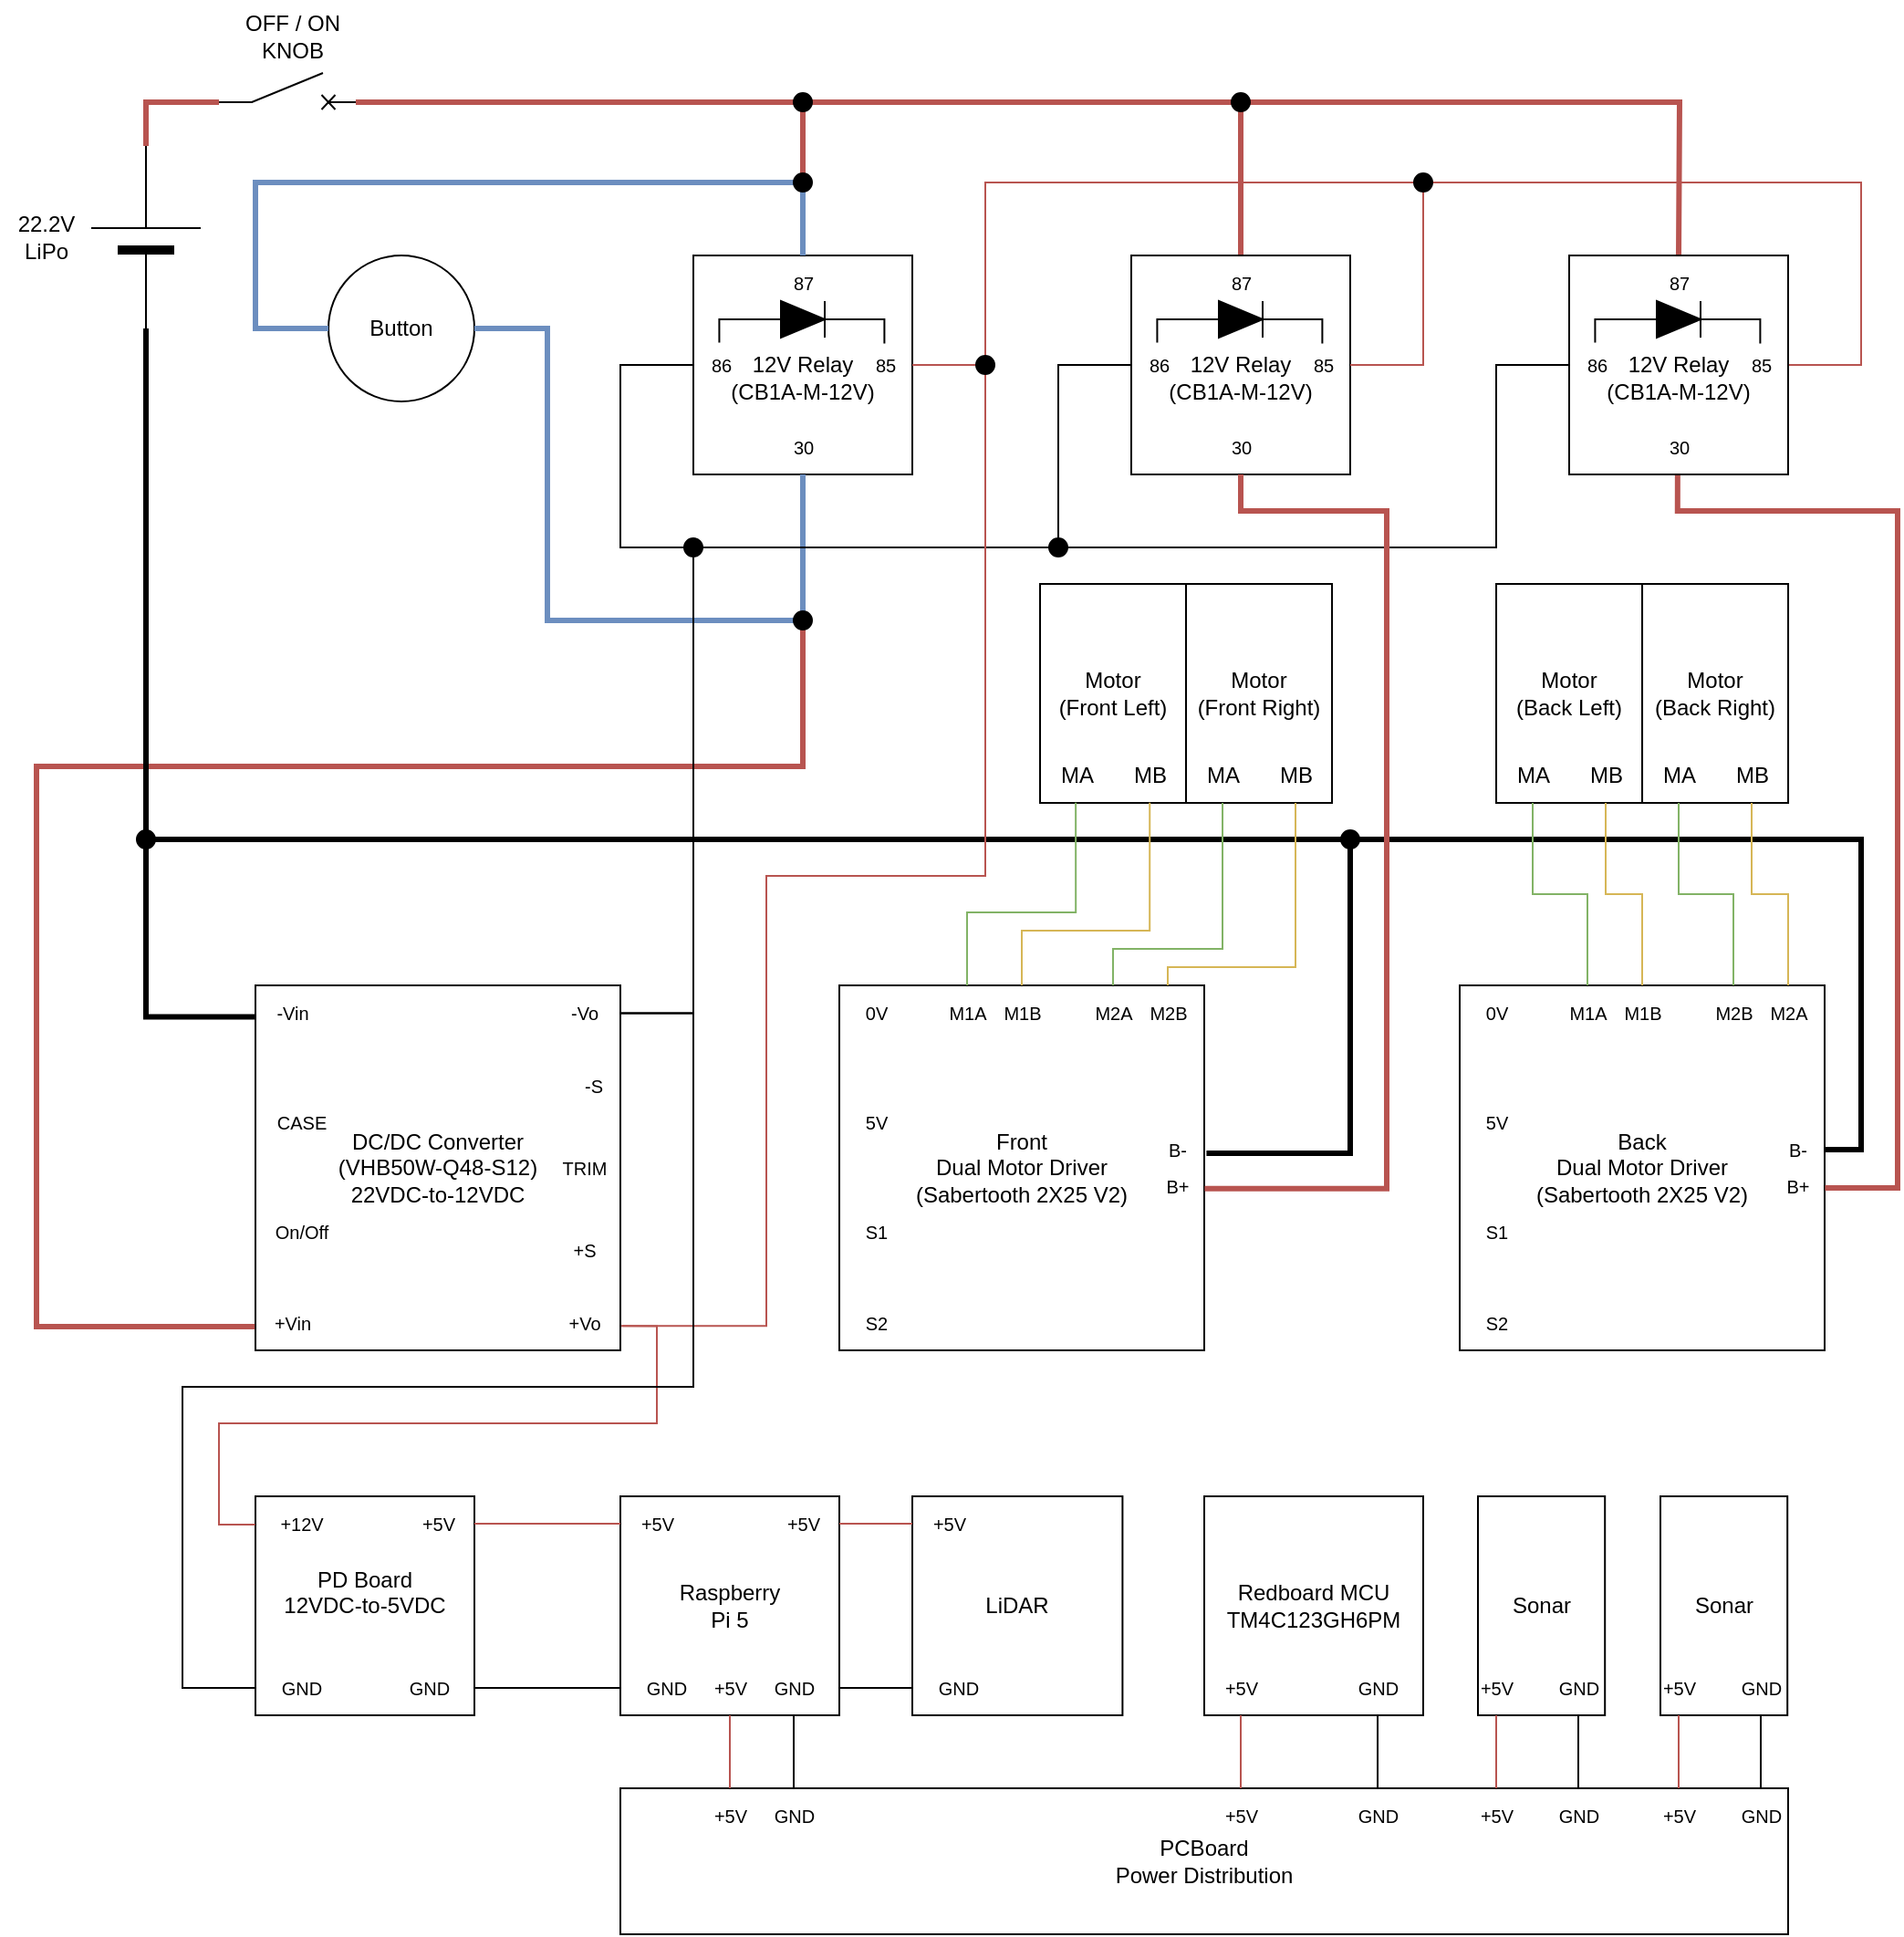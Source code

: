 <mxfile version="26.0.16">
  <diagram name="Page-1" id="EFyuxkqvzAY0xfPjEcam">
    <mxGraphModel dx="1997" dy="675" grid="1" gridSize="10" guides="1" tooltips="1" connect="1" arrows="1" fold="1" page="1" pageScale="1" pageWidth="850" pageHeight="1100" math="0" shadow="0">
      <root>
        <mxCell id="0" />
        <mxCell id="1" parent="0" />
        <mxCell id="vt7eSgyee0l8mGqO6cdc-35" style="edgeStyle=orthogonalEdgeStyle;rounded=0;orthogonalLoop=1;jettySize=auto;html=1;exitX=1;exitY=0.8;exitDx=0;exitDy=0;entryX=0.5;entryY=0;entryDx=0;entryDy=0;endArrow=none;endFill=0;fillColor=#f8cecc;strokeColor=#b85450;strokeWidth=3;" parent="1" source="vt7eSgyee0l8mGqO6cdc-1" target="vt7eSgyee0l8mGqO6cdc-17" edge="1">
          <mxGeometry relative="1" as="geometry">
            <mxPoint x="560" y="140" as="targetPoint" />
          </mxGeometry>
        </mxCell>
        <mxCell id="vt7eSgyee0l8mGqO6cdc-36" style="edgeStyle=orthogonalEdgeStyle;rounded=0;orthogonalLoop=1;jettySize=auto;html=1;exitX=1;exitY=0.8;exitDx=0;exitDy=0;entryX=0.5;entryY=0;entryDx=0;entryDy=0;endArrow=none;endFill=0;fillColor=#f8cecc;strokeColor=#b85450;strokeWidth=3;" parent="1" source="vt7eSgyee0l8mGqO6cdc-1" edge="1">
          <mxGeometry relative="1" as="geometry">
            <mxPoint x="860" y="160" as="targetPoint" />
          </mxGeometry>
        </mxCell>
        <mxCell id="vt7eSgyee0l8mGqO6cdc-1" value="" style="pointerEvents=1;verticalLabelPosition=bottom;shadow=0;dashed=0;align=center;html=1;verticalAlign=top;shape=mxgraph.electrical.electro-mechanical.circuitBreaker2;elSwitchState=off;" parent="1" vertex="1">
          <mxGeometry x="60" y="60" width="75" height="20" as="geometry" />
        </mxCell>
        <mxCell id="vt7eSgyee0l8mGqO6cdc-2" value="OFF / ON&lt;div&gt;KNOB&lt;/div&gt;" style="text;html=1;align=center;verticalAlign=middle;resizable=0;points=[];autosize=1;strokeColor=none;fillColor=none;" parent="1" vertex="1">
          <mxGeometry x="60" y="20" width="80" height="40" as="geometry" />
        </mxCell>
        <mxCell id="vt7eSgyee0l8mGqO6cdc-6" style="edgeStyle=orthogonalEdgeStyle;rounded=0;orthogonalLoop=1;jettySize=auto;html=1;entryX=0;entryY=0.8;entryDx=0;entryDy=0;exitX=1;exitY=0.5;exitDx=0;exitDy=0;exitPerimeter=0;endArrow=none;endFill=0;fillColor=#f8cecc;strokeColor=#b85450;strokeWidth=3;" parent="1" source="vt7eSgyee0l8mGqO6cdc-3" target="vt7eSgyee0l8mGqO6cdc-1" edge="1">
          <mxGeometry relative="1" as="geometry" />
        </mxCell>
        <mxCell id="vt7eSgyee0l8mGqO6cdc-3" value="" style="verticalLabelPosition=bottom;shadow=0;dashed=0;align=center;fillColor=strokeColor;html=1;verticalAlign=top;strokeWidth=1;shape=mxgraph.electrical.miscellaneous.monocell_battery;direction=north;" parent="1" vertex="1">
          <mxGeometry x="-10" y="100" width="60" height="100" as="geometry" />
        </mxCell>
        <mxCell id="vt7eSgyee0l8mGqO6cdc-4" value="22.2V&lt;div&gt;LiPo&lt;/div&gt;" style="text;html=1;align=center;verticalAlign=middle;resizable=0;points=[];autosize=1;strokeColor=none;fillColor=none;" parent="1" vertex="1">
          <mxGeometry x="-60" y="130" width="50" height="40" as="geometry" />
        </mxCell>
        <mxCell id="vt7eSgyee0l8mGqO6cdc-15" value="" style="group" parent="1" connectable="0" vertex="1">
          <mxGeometry x="320" y="160" width="120" height="120" as="geometry" />
        </mxCell>
        <mxCell id="vt7eSgyee0l8mGqO6cdc-7" value="&lt;div&gt;&lt;font style=&quot;font-size: 12px;&quot;&gt;&lt;br&gt;&lt;/font&gt;&lt;/div&gt;&lt;font style=&quot;font-size: 12px;&quot;&gt;12V Relay&lt;/font&gt;&lt;div&gt;&lt;font style=&quot;font-size: 12px;&quot;&gt;(CB1A-M-12V)&lt;/font&gt;&lt;/div&gt;" style="whiteSpace=wrap;html=1;aspect=fixed;" parent="vt7eSgyee0l8mGqO6cdc-15" vertex="1">
          <mxGeometry width="120" height="120" as="geometry" />
        </mxCell>
        <mxCell id="vt7eSgyee0l8mGqO6cdc-12" value="" style="pointerEvents=1;fillColor=strokeColor;verticalLabelPosition=bottom;shadow=0;dashed=0;align=center;html=1;verticalAlign=top;shape=mxgraph.electrical.diodes.diode;" parent="vt7eSgyee0l8mGqO6cdc-15" vertex="1">
          <mxGeometry x="30" y="25" width="60" height="20" as="geometry" />
        </mxCell>
        <mxCell id="vt7eSgyee0l8mGqO6cdc-8" value="&lt;font style=&quot;font-size: 10px;&quot;&gt;30&lt;/font&gt;" style="text;html=1;align=center;verticalAlign=middle;resizable=0;points=[];autosize=1;strokeColor=none;fillColor=none;" parent="vt7eSgyee0l8mGqO6cdc-15" vertex="1">
          <mxGeometry x="45" y="90" width="30" height="30" as="geometry" />
        </mxCell>
        <mxCell id="vt7eSgyee0l8mGqO6cdc-9" value="&lt;font style=&quot;font-size: 10px;&quot;&gt;87&lt;/font&gt;" style="text;html=1;align=center;verticalAlign=middle;resizable=0;points=[];autosize=1;strokeColor=none;fillColor=none;" parent="vt7eSgyee0l8mGqO6cdc-15" vertex="1">
          <mxGeometry x="45" width="30" height="30" as="geometry" />
        </mxCell>
        <mxCell id="vt7eSgyee0l8mGqO6cdc-10" value="&lt;font style=&quot;font-size: 10px;&quot;&gt;86&lt;/font&gt;" style="text;html=1;align=center;verticalAlign=middle;resizable=0;points=[];autosize=1;strokeColor=none;fillColor=none;" parent="vt7eSgyee0l8mGqO6cdc-15" vertex="1">
          <mxGeometry y="45" width="30" height="30" as="geometry" />
        </mxCell>
        <mxCell id="vt7eSgyee0l8mGqO6cdc-13" style="edgeStyle=orthogonalEdgeStyle;rounded=0;orthogonalLoop=1;jettySize=auto;html=1;entryX=0.474;entryY=0.091;entryDx=0;entryDy=0;entryPerimeter=0;exitX=0;exitY=0.5;exitDx=0;exitDy=0;exitPerimeter=0;endArrow=none;endFill=0;" parent="vt7eSgyee0l8mGqO6cdc-15" source="vt7eSgyee0l8mGqO6cdc-12" target="vt7eSgyee0l8mGqO6cdc-10" edge="1">
          <mxGeometry relative="1" as="geometry">
            <Array as="points">
              <mxPoint x="14" y="35" />
            </Array>
          </mxGeometry>
        </mxCell>
        <mxCell id="vt7eSgyee0l8mGqO6cdc-11" value="&lt;font style=&quot;font-size: 10px;&quot;&gt;85&lt;/font&gt;" style="text;html=1;align=center;verticalAlign=middle;resizable=0;points=[];autosize=1;strokeColor=none;fillColor=none;" parent="vt7eSgyee0l8mGqO6cdc-15" vertex="1">
          <mxGeometry x="90" y="45" width="30" height="30" as="geometry" />
        </mxCell>
        <mxCell id="vt7eSgyee0l8mGqO6cdc-14" style="edgeStyle=orthogonalEdgeStyle;rounded=0;orthogonalLoop=1;jettySize=auto;html=1;exitX=1;exitY=0.5;exitDx=0;exitDy=0;exitPerimeter=0;entryX=0.49;entryY=0.109;entryDx=0;entryDy=0;entryPerimeter=0;endArrow=none;endFill=0;" parent="vt7eSgyee0l8mGqO6cdc-15" source="vt7eSgyee0l8mGqO6cdc-12" target="vt7eSgyee0l8mGqO6cdc-11" edge="1">
          <mxGeometry relative="1" as="geometry" />
        </mxCell>
        <mxCell id="vt7eSgyee0l8mGqO6cdc-16" value="" style="group" parent="1" connectable="0" vertex="1">
          <mxGeometry x="560" y="160" width="120" height="120" as="geometry" />
        </mxCell>
        <mxCell id="vt7eSgyee0l8mGqO6cdc-17" value="&lt;div&gt;&lt;font style=&quot;font-size: 12px;&quot;&gt;&lt;br&gt;&lt;/font&gt;&lt;/div&gt;&lt;font style=&quot;font-size: 12px;&quot;&gt;12V Relay&lt;/font&gt;&lt;div&gt;&lt;font style=&quot;font-size: 12px;&quot;&gt;(CB1A-M-12V)&lt;/font&gt;&lt;/div&gt;" style="whiteSpace=wrap;html=1;aspect=fixed;" parent="vt7eSgyee0l8mGqO6cdc-16" vertex="1">
          <mxGeometry width="120" height="120" as="geometry" />
        </mxCell>
        <mxCell id="vt7eSgyee0l8mGqO6cdc-22" value="" style="pointerEvents=1;fillColor=strokeColor;verticalLabelPosition=bottom;shadow=0;dashed=0;align=center;html=1;verticalAlign=top;shape=mxgraph.electrical.diodes.diode;" parent="vt7eSgyee0l8mGqO6cdc-16" vertex="1">
          <mxGeometry x="30" y="25" width="60" height="20" as="geometry" />
        </mxCell>
        <mxCell id="vt7eSgyee0l8mGqO6cdc-19" value="&lt;font style=&quot;font-size: 10px;&quot;&gt;87&lt;/font&gt;" style="text;html=1;align=center;verticalAlign=middle;resizable=0;points=[];autosize=1;strokeColor=none;fillColor=none;" parent="vt7eSgyee0l8mGqO6cdc-16" vertex="1">
          <mxGeometry x="45" width="30" height="30" as="geometry" />
        </mxCell>
        <mxCell id="vt7eSgyee0l8mGqO6cdc-21" value="&lt;font style=&quot;font-size: 10px;&quot;&gt;85&lt;/font&gt;" style="text;html=1;align=center;verticalAlign=middle;resizable=0;points=[];autosize=1;strokeColor=none;fillColor=none;" parent="vt7eSgyee0l8mGqO6cdc-16" vertex="1">
          <mxGeometry x="90" y="45" width="30" height="30" as="geometry" />
        </mxCell>
        <mxCell id="vt7eSgyee0l8mGqO6cdc-24" style="edgeStyle=orthogonalEdgeStyle;rounded=0;orthogonalLoop=1;jettySize=auto;html=1;exitX=1;exitY=0.5;exitDx=0;exitDy=0;exitPerimeter=0;entryX=0.49;entryY=0.109;entryDx=0;entryDy=0;entryPerimeter=0;endArrow=none;endFill=0;" parent="vt7eSgyee0l8mGqO6cdc-16" source="vt7eSgyee0l8mGqO6cdc-22" target="vt7eSgyee0l8mGqO6cdc-21" edge="1">
          <mxGeometry relative="1" as="geometry" />
        </mxCell>
        <mxCell id="vt7eSgyee0l8mGqO6cdc-20" value="&lt;font style=&quot;font-size: 10px;&quot;&gt;86&lt;/font&gt;" style="text;html=1;align=center;verticalAlign=middle;resizable=0;points=[];autosize=1;strokeColor=none;fillColor=none;" parent="vt7eSgyee0l8mGqO6cdc-16" vertex="1">
          <mxGeometry y="45" width="30" height="30" as="geometry" />
        </mxCell>
        <mxCell id="vt7eSgyee0l8mGqO6cdc-23" style="edgeStyle=orthogonalEdgeStyle;rounded=0;orthogonalLoop=1;jettySize=auto;html=1;entryX=0.474;entryY=0.091;entryDx=0;entryDy=0;entryPerimeter=0;exitX=0;exitY=0.5;exitDx=0;exitDy=0;exitPerimeter=0;endArrow=none;endFill=0;" parent="vt7eSgyee0l8mGqO6cdc-16" source="vt7eSgyee0l8mGqO6cdc-22" target="vt7eSgyee0l8mGqO6cdc-20" edge="1">
          <mxGeometry relative="1" as="geometry">
            <Array as="points">
              <mxPoint x="14" y="35" />
            </Array>
          </mxGeometry>
        </mxCell>
        <mxCell id="vt7eSgyee0l8mGqO6cdc-18" value="&lt;font style=&quot;font-size: 10px;&quot;&gt;30&lt;/font&gt;" style="text;html=1;align=center;verticalAlign=middle;resizable=0;points=[];autosize=1;strokeColor=none;fillColor=none;" parent="vt7eSgyee0l8mGqO6cdc-16" vertex="1">
          <mxGeometry x="45" y="90" width="30" height="30" as="geometry" />
        </mxCell>
        <mxCell id="vt7eSgyee0l8mGqO6cdc-34" style="edgeStyle=orthogonalEdgeStyle;rounded=0;orthogonalLoop=1;jettySize=auto;html=1;exitX=1;exitY=0.8;exitDx=0;exitDy=0;entryX=0.5;entryY=0;entryDx=0;entryDy=0;endArrow=none;endFill=0;fillColor=#f8cecc;strokeColor=#b85450;strokeWidth=3;" parent="1" source="vt7eSgyee0l8mGqO6cdc-1" target="vt7eSgyee0l8mGqO6cdc-7" edge="1">
          <mxGeometry relative="1" as="geometry" />
        </mxCell>
        <mxCell id="vt7eSgyee0l8mGqO6cdc-47" value="" style="group;flipV=0;flipH=0;" parent="1" connectable="0" vertex="1">
          <mxGeometry x="80" y="560" width="200" height="200" as="geometry" />
        </mxCell>
        <mxCell id="vt7eSgyee0l8mGqO6cdc-37" value="DC/DC Converter&lt;div&gt;(VHB50W-Q48-S12)&lt;br&gt;22VDC-to-12VDC&lt;/div&gt;" style="rounded=0;whiteSpace=wrap;html=1;" parent="vt7eSgyee0l8mGqO6cdc-47" vertex="1">
          <mxGeometry width="200" height="200" as="geometry" />
        </mxCell>
        <mxCell id="vt7eSgyee0l8mGqO6cdc-39" value="&lt;font style=&quot;font-size: 10px;&quot;&gt;On/Off&lt;/font&gt;" style="text;html=1;align=center;verticalAlign=middle;resizable=0;points=[];autosize=1;strokeColor=none;fillColor=none;" parent="vt7eSgyee0l8mGqO6cdc-47" vertex="1">
          <mxGeometry y="120" width="50" height="30" as="geometry" />
        </mxCell>
        <mxCell id="vt7eSgyee0l8mGqO6cdc-40" value="&lt;font style=&quot;font-size: 10px;&quot;&gt;CASE&lt;/font&gt;" style="text;html=1;align=center;verticalAlign=middle;resizable=0;points=[];autosize=1;strokeColor=none;fillColor=none;" parent="vt7eSgyee0l8mGqO6cdc-47" vertex="1">
          <mxGeometry y="60" width="50" height="30" as="geometry" />
        </mxCell>
        <mxCell id="vt7eSgyee0l8mGqO6cdc-42" value="&lt;font style=&quot;font-size: 10px;&quot;&gt;-Vo&lt;/font&gt;" style="text;html=1;align=center;verticalAlign=middle;resizable=0;points=[];autosize=1;strokeColor=none;fillColor=none;" parent="vt7eSgyee0l8mGqO6cdc-47" vertex="1">
          <mxGeometry x="160" width="40" height="30" as="geometry" />
        </mxCell>
        <mxCell id="vt7eSgyee0l8mGqO6cdc-43" value="&lt;font style=&quot;font-size: 10px;&quot;&gt;-S&lt;/font&gt;" style="text;html=1;align=center;verticalAlign=middle;resizable=0;points=[];autosize=1;strokeColor=none;fillColor=none;" parent="vt7eSgyee0l8mGqO6cdc-47" vertex="1">
          <mxGeometry x="170" y="40" width="30" height="30" as="geometry" />
        </mxCell>
        <mxCell id="vt7eSgyee0l8mGqO6cdc-44" value="&lt;font style=&quot;font-size: 10px;&quot;&gt;+S&lt;/font&gt;" style="text;html=1;align=center;verticalAlign=middle;resizable=0;points=[];autosize=1;strokeColor=none;fillColor=none;" parent="vt7eSgyee0l8mGqO6cdc-47" vertex="1">
          <mxGeometry x="160" y="130" width="40" height="30" as="geometry" />
        </mxCell>
        <mxCell id="vt7eSgyee0l8mGqO6cdc-45" value="&lt;font style=&quot;font-size: 10px;&quot;&gt;+Vo&lt;/font&gt;" style="text;html=1;align=center;verticalAlign=middle;resizable=0;points=[];autosize=1;strokeColor=none;fillColor=none;" parent="vt7eSgyee0l8mGqO6cdc-47" vertex="1">
          <mxGeometry x="160" y="170" width="40" height="30" as="geometry" />
        </mxCell>
        <mxCell id="vt7eSgyee0l8mGqO6cdc-46" value="&lt;font style=&quot;font-size: 10px;&quot;&gt;TRIM&lt;/font&gt;" style="text;html=1;align=center;verticalAlign=middle;resizable=0;points=[];autosize=1;strokeColor=none;fillColor=none;spacing=0;" parent="vt7eSgyee0l8mGqO6cdc-47" vertex="1">
          <mxGeometry x="160" y="90" width="40" height="20" as="geometry" />
        </mxCell>
        <mxCell id="vt7eSgyee0l8mGqO6cdc-38" value="&lt;font style=&quot;font-size: 10px;&quot;&gt;+Vin&lt;/font&gt;" style="text;html=1;align=center;verticalAlign=middle;resizable=0;points=[];autosize=1;strokeColor=none;fillColor=none;" parent="vt7eSgyee0l8mGqO6cdc-47" vertex="1">
          <mxGeometry y="170" width="40" height="30" as="geometry" />
        </mxCell>
        <mxCell id="vt7eSgyee0l8mGqO6cdc-41" value="&lt;font style=&quot;font-size: 10px;&quot;&gt;-Vin&lt;/font&gt;" style="text;html=1;align=center;verticalAlign=middle;resizable=0;points=[];autosize=1;strokeColor=none;fillColor=none;" parent="vt7eSgyee0l8mGqO6cdc-47" vertex="1">
          <mxGeometry width="40" height="30" as="geometry" />
        </mxCell>
        <mxCell id="vt7eSgyee0l8mGqO6cdc-48" style="edgeStyle=orthogonalEdgeStyle;rounded=0;orthogonalLoop=1;jettySize=auto;html=1;exitX=0.5;exitY=1;exitDx=0;exitDy=0;entryX=-0.002;entryY=0.935;entryDx=0;entryDy=0;entryPerimeter=0;endArrow=none;endFill=0;fillColor=#f8cecc;strokeColor=#b85450;strokeWidth=3;" parent="1" source="vt7eSgyee0l8mGqO6cdc-7" target="vt7eSgyee0l8mGqO6cdc-37" edge="1">
          <mxGeometry relative="1" as="geometry">
            <mxPoint x="80" y="587" as="targetPoint" />
            <Array as="points">
              <mxPoint x="380" y="440" />
              <mxPoint x="-40" y="440" />
              <mxPoint x="-40" y="747" />
            </Array>
          </mxGeometry>
        </mxCell>
        <mxCell id="vt7eSgyee0l8mGqO6cdc-49" style="edgeStyle=orthogonalEdgeStyle;rounded=0;orthogonalLoop=1;jettySize=auto;html=1;entryX=-0.001;entryY=0.086;entryDx=0;entryDy=0;entryPerimeter=0;endArrow=none;endFill=0;strokeWidth=3;" parent="1" source="vt7eSgyee0l8mGqO6cdc-3" target="vt7eSgyee0l8mGqO6cdc-37" edge="1">
          <mxGeometry relative="1" as="geometry">
            <Array as="points">
              <mxPoint x="20" y="577" />
            </Array>
          </mxGeometry>
        </mxCell>
        <mxCell id="vt7eSgyee0l8mGqO6cdc-63" value="" style="group" parent="1" connectable="0" vertex="1">
          <mxGeometry x="400" y="560" width="200" height="200" as="geometry" />
        </mxCell>
        <mxCell id="vt7eSgyee0l8mGqO6cdc-51" value="&lt;div&gt;&lt;span style=&quot;background-color: initial;&quot;&gt;Front&lt;/span&gt;&lt;/div&gt;&lt;div&gt;&lt;span style=&quot;background-color: initial;&quot;&gt;Dual Motor Driver&lt;/span&gt;&lt;/div&gt;&lt;div&gt;&lt;span style=&quot;background-color: initial;&quot;&gt;(&lt;/span&gt;&lt;span style=&quot;background-color: initial;&quot;&gt;Sabertooth&amp;nbsp;&lt;/span&gt;&lt;span style=&quot;background-color: initial;&quot;&gt;2X25 V2)&lt;/span&gt;&lt;/div&gt;" style="rounded=0;whiteSpace=wrap;html=1;" parent="vt7eSgyee0l8mGqO6cdc-63" vertex="1">
          <mxGeometry width="200" height="200" as="geometry" />
        </mxCell>
        <mxCell id="vt7eSgyee0l8mGqO6cdc-52" value="&lt;font style=&quot;font-size: 10px;&quot;&gt;S1&lt;/font&gt;" style="text;html=1;align=center;verticalAlign=middle;resizable=0;points=[];autosize=1;strokeColor=none;fillColor=none;" parent="vt7eSgyee0l8mGqO6cdc-63" vertex="1">
          <mxGeometry y="120" width="40" height="30" as="geometry" />
        </mxCell>
        <mxCell id="vt7eSgyee0l8mGqO6cdc-53" value="&lt;font style=&quot;font-size: 10px;&quot;&gt;5V&lt;/font&gt;" style="text;html=1;align=center;verticalAlign=middle;resizable=0;points=[];autosize=1;strokeColor=none;fillColor=none;" parent="vt7eSgyee0l8mGqO6cdc-63" vertex="1">
          <mxGeometry y="60" width="40" height="30" as="geometry" />
        </mxCell>
        <mxCell id="vt7eSgyee0l8mGqO6cdc-54" value="&lt;font style=&quot;font-size: 10px;&quot;&gt;M1B&lt;/font&gt;" style="text;html=1;align=center;verticalAlign=middle;resizable=0;points=[];autosize=1;strokeColor=none;fillColor=none;" parent="vt7eSgyee0l8mGqO6cdc-63" vertex="1">
          <mxGeometry x="80" width="40" height="30" as="geometry" />
        </mxCell>
        <mxCell id="vt7eSgyee0l8mGqO6cdc-55" value="&lt;font style=&quot;font-size: 10px;&quot;&gt;M1A&lt;/font&gt;" style="text;html=1;align=center;verticalAlign=middle;resizable=0;points=[];autosize=1;strokeColor=none;fillColor=none;" parent="vt7eSgyee0l8mGqO6cdc-63" vertex="1">
          <mxGeometry x="50" width="40" height="30" as="geometry" />
        </mxCell>
        <mxCell id="vt7eSgyee0l8mGqO6cdc-56" value="&lt;font style=&quot;font-size: 10px;&quot;&gt;M2B&lt;/font&gt;" style="text;html=1;align=center;verticalAlign=middle;resizable=0;points=[];autosize=1;strokeColor=none;fillColor=none;" parent="vt7eSgyee0l8mGqO6cdc-63" vertex="1">
          <mxGeometry x="160" width="40" height="30" as="geometry" />
        </mxCell>
        <mxCell id="vt7eSgyee0l8mGqO6cdc-57" value="&lt;font style=&quot;font-size: 10px;&quot;&gt;M2A&lt;/font&gt;" style="text;html=1;align=center;verticalAlign=middle;resizable=0;points=[];autosize=1;strokeColor=none;fillColor=none;" parent="vt7eSgyee0l8mGqO6cdc-63" vertex="1">
          <mxGeometry x="130" width="40" height="30" as="geometry" />
        </mxCell>
        <mxCell id="vt7eSgyee0l8mGqO6cdc-59" value="&lt;font style=&quot;font-size: 10px;&quot;&gt;S2&lt;/font&gt;" style="text;html=1;align=center;verticalAlign=middle;resizable=0;points=[];autosize=1;strokeColor=none;fillColor=none;" parent="vt7eSgyee0l8mGqO6cdc-63" vertex="1">
          <mxGeometry y="170" width="40" height="30" as="geometry" />
        </mxCell>
        <mxCell id="vt7eSgyee0l8mGqO6cdc-60" value="&lt;font style=&quot;font-size: 10px;&quot;&gt;0V&lt;/font&gt;" style="text;html=1;align=center;verticalAlign=middle;resizable=0;points=[];autosize=1;strokeColor=none;fillColor=none;" parent="vt7eSgyee0l8mGqO6cdc-63" vertex="1">
          <mxGeometry width="40" height="30" as="geometry" />
        </mxCell>
        <mxCell id="vt7eSgyee0l8mGqO6cdc-61" value="&lt;font style=&quot;font-size: 10px;&quot;&gt;B+&lt;/font&gt;" style="text;html=1;align=center;verticalAlign=middle;resizable=0;points=[];autosize=1;strokeColor=none;fillColor=none;spacing=0;" parent="vt7eSgyee0l8mGqO6cdc-63" vertex="1">
          <mxGeometry x="170" y="100" width="30" height="20" as="geometry" />
        </mxCell>
        <mxCell id="vt7eSgyee0l8mGqO6cdc-58" value="&lt;font style=&quot;font-size: 10px;&quot;&gt;B-&lt;/font&gt;" style="text;html=1;align=center;verticalAlign=middle;resizable=0;points=[];autosize=1;strokeColor=none;fillColor=none;spacing=0;" parent="vt7eSgyee0l8mGqO6cdc-63" vertex="1">
          <mxGeometry x="170" y="80" width="30" height="20" as="geometry" />
        </mxCell>
        <mxCell id="vt7eSgyee0l8mGqO6cdc-64" value="" style="group" parent="1" connectable="0" vertex="1">
          <mxGeometry x="740" y="560" width="200" height="200" as="geometry" />
        </mxCell>
        <mxCell id="vt7eSgyee0l8mGqO6cdc-65" value="&lt;div&gt;Back&lt;/div&gt;&lt;div&gt;&lt;span style=&quot;background-color: initial;&quot;&gt;Dual Motor Driver&lt;/span&gt;&lt;/div&gt;&lt;div&gt;&lt;span style=&quot;background-color: initial;&quot;&gt;(&lt;/span&gt;&lt;span style=&quot;background-color: initial;&quot;&gt;Sabertooth&amp;nbsp;&lt;/span&gt;&lt;span style=&quot;background-color: initial;&quot;&gt;2X25 V2)&lt;/span&gt;&lt;/div&gt;" style="rounded=0;whiteSpace=wrap;html=1;" parent="vt7eSgyee0l8mGqO6cdc-64" vertex="1">
          <mxGeometry width="200" height="200" as="geometry" />
        </mxCell>
        <mxCell id="vt7eSgyee0l8mGqO6cdc-66" value="&lt;font style=&quot;font-size: 10px;&quot;&gt;S1&lt;/font&gt;" style="text;html=1;align=center;verticalAlign=middle;resizable=0;points=[];autosize=1;strokeColor=none;fillColor=none;" parent="vt7eSgyee0l8mGqO6cdc-64" vertex="1">
          <mxGeometry y="120" width="40" height="30" as="geometry" />
        </mxCell>
        <mxCell id="vt7eSgyee0l8mGqO6cdc-67" value="&lt;font style=&quot;font-size: 10px;&quot;&gt;5V&lt;/font&gt;" style="text;html=1;align=center;verticalAlign=middle;resizable=0;points=[];autosize=1;strokeColor=none;fillColor=none;" parent="vt7eSgyee0l8mGqO6cdc-64" vertex="1">
          <mxGeometry y="60" width="40" height="30" as="geometry" />
        </mxCell>
        <mxCell id="vt7eSgyee0l8mGqO6cdc-68" value="&lt;font style=&quot;font-size: 10px;&quot;&gt;M2B&lt;/font&gt;" style="text;html=1;align=center;verticalAlign=middle;resizable=0;points=[];autosize=1;strokeColor=none;fillColor=none;" parent="vt7eSgyee0l8mGqO6cdc-64" vertex="1">
          <mxGeometry x="130" width="40" height="30" as="geometry" />
        </mxCell>
        <mxCell id="vt7eSgyee0l8mGqO6cdc-69" value="&lt;font style=&quot;font-size: 10px;&quot;&gt;M2A&lt;/font&gt;" style="text;html=1;align=center;verticalAlign=middle;resizable=0;points=[];autosize=1;strokeColor=none;fillColor=none;" parent="vt7eSgyee0l8mGqO6cdc-64" vertex="1">
          <mxGeometry x="160" width="40" height="30" as="geometry" />
        </mxCell>
        <mxCell id="vt7eSgyee0l8mGqO6cdc-70" value="&lt;font style=&quot;font-size: 10px;&quot;&gt;M1B&lt;/font&gt;" style="text;html=1;align=center;verticalAlign=middle;resizable=0;points=[];autosize=1;strokeColor=none;fillColor=none;" parent="vt7eSgyee0l8mGqO6cdc-64" vertex="1">
          <mxGeometry x="80" width="40" height="30" as="geometry" />
        </mxCell>
        <mxCell id="vt7eSgyee0l8mGqO6cdc-71" value="&lt;font style=&quot;font-size: 10px;&quot;&gt;M1A&lt;/font&gt;" style="text;html=1;align=center;verticalAlign=middle;resizable=0;points=[];autosize=1;strokeColor=none;fillColor=none;" parent="vt7eSgyee0l8mGqO6cdc-64" vertex="1">
          <mxGeometry x="50" width="40" height="30" as="geometry" />
        </mxCell>
        <mxCell id="vt7eSgyee0l8mGqO6cdc-73" value="&lt;font style=&quot;font-size: 10px;&quot;&gt;S2&lt;/font&gt;" style="text;html=1;align=center;verticalAlign=middle;resizable=0;points=[];autosize=1;strokeColor=none;fillColor=none;" parent="vt7eSgyee0l8mGqO6cdc-64" vertex="1">
          <mxGeometry y="170" width="40" height="30" as="geometry" />
        </mxCell>
        <mxCell id="vt7eSgyee0l8mGqO6cdc-74" value="&lt;font style=&quot;font-size: 10px;&quot;&gt;0V&lt;/font&gt;" style="text;html=1;align=center;verticalAlign=middle;resizable=0;points=[];autosize=1;strokeColor=none;fillColor=none;" parent="vt7eSgyee0l8mGqO6cdc-64" vertex="1">
          <mxGeometry width="40" height="30" as="geometry" />
        </mxCell>
        <mxCell id="vt7eSgyee0l8mGqO6cdc-75" value="&lt;font style=&quot;font-size: 10px;&quot;&gt;B+&lt;/font&gt;" style="text;html=1;align=center;verticalAlign=middle;resizable=0;points=[];autosize=1;strokeColor=none;fillColor=none;spacing=0;" parent="vt7eSgyee0l8mGqO6cdc-64" vertex="1">
          <mxGeometry x="170" y="100" width="30" height="20" as="geometry" />
        </mxCell>
        <mxCell id="vt7eSgyee0l8mGqO6cdc-72" value="&lt;font style=&quot;font-size: 10px;&quot;&gt;B-&lt;/font&gt;" style="text;html=1;align=center;verticalAlign=middle;resizable=0;points=[];autosize=1;strokeColor=none;fillColor=none;spacing=0;" parent="vt7eSgyee0l8mGqO6cdc-64" vertex="1">
          <mxGeometry x="170" y="80" width="30" height="20" as="geometry" />
        </mxCell>
        <mxCell id="vt7eSgyee0l8mGqO6cdc-76" style="edgeStyle=orthogonalEdgeStyle;rounded=0;orthogonalLoop=1;jettySize=auto;html=1;exitX=0;exitY=0.5;exitDx=0;exitDy=0;exitPerimeter=0;entryX=1.006;entryY=0.459;entryDx=0;entryDy=0;entryPerimeter=0;endArrow=none;endFill=0;strokeWidth=3;" parent="1" source="vt7eSgyee0l8mGqO6cdc-3" target="vt7eSgyee0l8mGqO6cdc-51" edge="1">
          <mxGeometry relative="1" as="geometry">
            <mxPoint x="99.96" y="150.0" as="sourcePoint" />
            <mxPoint x="610" y="500" as="targetPoint" />
            <Array as="points">
              <mxPoint x="20" y="480" />
              <mxPoint x="680" y="480" />
              <mxPoint x="680" y="652" />
              <mxPoint x="601" y="652" />
            </Array>
          </mxGeometry>
        </mxCell>
        <mxCell id="vt7eSgyee0l8mGqO6cdc-77" style="edgeStyle=orthogonalEdgeStyle;rounded=0;orthogonalLoop=1;jettySize=auto;html=1;entryX=1.001;entryY=0.45;entryDx=0;entryDy=0;entryPerimeter=0;endArrow=none;endFill=0;strokeWidth=3;" parent="1" source="vt7eSgyee0l8mGqO6cdc-3" target="vt7eSgyee0l8mGqO6cdc-65" edge="1">
          <mxGeometry relative="1" as="geometry">
            <mxPoint x="910" y="480" as="targetPoint" />
            <Array as="points">
              <mxPoint x="20" y="480" />
              <mxPoint x="960" y="480" />
              <mxPoint x="960" y="650" />
            </Array>
          </mxGeometry>
        </mxCell>
        <mxCell id="vt7eSgyee0l8mGqO6cdc-78" value="Button" style="ellipse;whiteSpace=wrap;html=1;aspect=fixed;" parent="1" vertex="1">
          <mxGeometry x="120" y="160" width="80" height="80" as="geometry" />
        </mxCell>
        <mxCell id="vt7eSgyee0l8mGqO6cdc-82" style="edgeStyle=orthogonalEdgeStyle;rounded=0;orthogonalLoop=1;jettySize=auto;html=1;exitX=0.5;exitY=1;exitDx=0;exitDy=0;entryX=1;entryY=0.5;entryDx=0;entryDy=0;endArrow=none;endFill=0;fillColor=#dae8fc;strokeColor=#6c8ebf;strokeWidth=3;" parent="1" source="vt7eSgyee0l8mGqO6cdc-7" target="vt7eSgyee0l8mGqO6cdc-78" edge="1">
          <mxGeometry relative="1" as="geometry">
            <Array as="points">
              <mxPoint x="380" y="360" />
              <mxPoint x="240" y="360" />
              <mxPoint x="240" y="200" />
            </Array>
          </mxGeometry>
        </mxCell>
        <mxCell id="vt7eSgyee0l8mGqO6cdc-83" style="edgeStyle=orthogonalEdgeStyle;rounded=0;orthogonalLoop=1;jettySize=auto;html=1;exitX=0.5;exitY=0;exitDx=0;exitDy=0;entryX=0;entryY=0.5;entryDx=0;entryDy=0;endArrow=none;endFill=0;fillColor=#dae8fc;strokeColor=#6c8ebf;strokeWidth=3;" parent="1" target="vt7eSgyee0l8mGqO6cdc-78" edge="1">
          <mxGeometry relative="1" as="geometry">
            <mxPoint x="380" y="115" as="sourcePoint" />
            <Array as="points">
              <mxPoint x="80" y="120" />
              <mxPoint x="80" y="200" />
            </Array>
          </mxGeometry>
        </mxCell>
        <mxCell id="vt7eSgyee0l8mGqO6cdc-84" style="edgeStyle=orthogonalEdgeStyle;rounded=0;orthogonalLoop=1;jettySize=auto;html=1;exitX=1;exitY=0.5;exitDx=0;exitDy=0;entryX=1;entryY=0.5;entryDx=0;entryDy=0;endArrow=none;endFill=0;fillColor=#f8cecc;strokeColor=#b85450;" parent="1" source="vt7eSgyee0l8mGqO6cdc-7" target="vt7eSgyee0l8mGqO6cdc-17" edge="1">
          <mxGeometry relative="1" as="geometry">
            <mxPoint x="670" y="250.0" as="targetPoint" />
            <Array as="points">
              <mxPoint x="480" y="220" />
              <mxPoint x="480" y="120" />
              <mxPoint x="720" y="120" />
              <mxPoint x="720" y="220" />
            </Array>
          </mxGeometry>
        </mxCell>
        <mxCell id="vt7eSgyee0l8mGqO6cdc-86" style="edgeStyle=orthogonalEdgeStyle;rounded=0;orthogonalLoop=1;jettySize=auto;html=1;exitX=1;exitY=0.5;exitDx=0;exitDy=0;entryX=1;entryY=0.5;entryDx=0;entryDy=0;endArrow=none;endFill=0;fillColor=#f8cecc;strokeColor=#b85450;" parent="1" source="vt7eSgyee0l8mGqO6cdc-17" edge="1">
          <mxGeometry relative="1" as="geometry">
            <Array as="points">
              <mxPoint x="720" y="220" />
              <mxPoint x="720" y="120" />
              <mxPoint x="960" y="120" />
              <mxPoint x="960" y="220" />
            </Array>
            <mxPoint x="920" y="220" as="targetPoint" />
          </mxGeometry>
        </mxCell>
        <mxCell id="vt7eSgyee0l8mGqO6cdc-99" style="edgeStyle=orthogonalEdgeStyle;rounded=0;orthogonalLoop=1;jettySize=auto;html=1;exitX=0;exitY=0.5;exitDx=0;exitDy=0;entryX=0;entryY=0.5;entryDx=0;entryDy=0;endArrow=none;endFill=0;" parent="1" source="vt7eSgyee0l8mGqO6cdc-7" target="vt7eSgyee0l8mGqO6cdc-17" edge="1">
          <mxGeometry relative="1" as="geometry">
            <Array as="points">
              <mxPoint x="280" y="220" />
              <mxPoint x="280" y="320" />
              <mxPoint x="520" y="320" />
              <mxPoint x="520" y="220" />
            </Array>
          </mxGeometry>
        </mxCell>
        <mxCell id="vt7eSgyee0l8mGqO6cdc-100" style="edgeStyle=orthogonalEdgeStyle;rounded=0;orthogonalLoop=1;jettySize=auto;html=1;exitX=0;exitY=0.5;exitDx=0;exitDy=0;entryX=0;entryY=0.5;entryDx=0;entryDy=0;endArrow=none;endFill=0;" parent="1" source="vt7eSgyee0l8mGqO6cdc-17" edge="1">
          <mxGeometry relative="1" as="geometry">
            <Array as="points">
              <mxPoint x="520" y="220" />
              <mxPoint x="520" y="320" />
              <mxPoint x="760" y="320" />
              <mxPoint x="760" y="220" />
            </Array>
            <mxPoint x="800" y="220" as="targetPoint" />
          </mxGeometry>
        </mxCell>
        <mxCell id="vt7eSgyee0l8mGqO6cdc-102" style="edgeStyle=orthogonalEdgeStyle;rounded=0;orthogonalLoop=1;jettySize=auto;html=1;exitX=0.5;exitY=1;exitDx=0;exitDy=0;entryX=1.001;entryY=0.557;entryDx=0;entryDy=0;entryPerimeter=0;strokeWidth=3;fillColor=#f8cecc;strokeColor=#b85450;endArrow=none;endFill=0;" parent="1" source="vt7eSgyee0l8mGqO6cdc-17" target="vt7eSgyee0l8mGqO6cdc-51" edge="1">
          <mxGeometry relative="1" as="geometry">
            <Array as="points">
              <mxPoint x="620" y="300" />
              <mxPoint x="700" y="300" />
              <mxPoint x="700" y="671" />
            </Array>
          </mxGeometry>
        </mxCell>
        <mxCell id="vt7eSgyee0l8mGqO6cdc-103" style="edgeStyle=orthogonalEdgeStyle;rounded=0;orthogonalLoop=1;jettySize=auto;html=1;entryX=1.001;entryY=0.555;entryDx=0;entryDy=0;entryPerimeter=0;strokeWidth=3;fillColor=#f8cecc;strokeColor=#b85450;endArrow=none;endFill=0;exitX=0.481;exitY=0.981;exitDx=0;exitDy=0;exitPerimeter=0;" parent="1" target="vt7eSgyee0l8mGqO6cdc-65" edge="1">
          <mxGeometry relative="1" as="geometry">
            <mxPoint x="940" y="642.783" as="targetPoint" />
            <Array as="points">
              <mxPoint x="859" y="300" />
              <mxPoint x="980" y="300" />
              <mxPoint x="980" y="671" />
            </Array>
            <mxPoint x="859.43" y="279.43" as="sourcePoint" />
          </mxGeometry>
        </mxCell>
        <mxCell id="vt7eSgyee0l8mGqO6cdc-105" value="" style="edgeStyle=orthogonalEdgeStyle;rounded=0;orthogonalLoop=1;jettySize=auto;html=1;exitX=0.5;exitY=0;exitDx=0;exitDy=0;entryX=0;entryY=0.5;entryDx=0;entryDy=0;endArrow=none;endFill=0;fillColor=#dae8fc;strokeColor=#6c8ebf;strokeWidth=3;" parent="1" source="vt7eSgyee0l8mGqO6cdc-7" edge="1">
          <mxGeometry relative="1" as="geometry">
            <mxPoint x="380" y="160" as="sourcePoint" />
            <mxPoint x="375" y="120" as="targetPoint" />
            <Array as="points">
              <mxPoint x="380" y="120" />
            </Array>
          </mxGeometry>
        </mxCell>
        <mxCell id="vt7eSgyee0l8mGqO6cdc-106" value="" style="ellipse;whiteSpace=wrap;html=1;aspect=fixed;fillColor=#000000;" parent="1" vertex="1">
          <mxGeometry x="375" y="115" width="10" height="10" as="geometry" />
        </mxCell>
        <mxCell id="vt7eSgyee0l8mGqO6cdc-107" value="" style="ellipse;whiteSpace=wrap;html=1;aspect=fixed;fillColor=#000000;" parent="1" vertex="1">
          <mxGeometry x="15" y="475" width="10" height="10" as="geometry" />
        </mxCell>
        <mxCell id="vt7eSgyee0l8mGqO6cdc-108" value="" style="ellipse;whiteSpace=wrap;html=1;aspect=fixed;fillColor=#000000;" parent="1" vertex="1">
          <mxGeometry x="675" y="475" width="10" height="10" as="geometry" />
        </mxCell>
        <mxCell id="vt7eSgyee0l8mGqO6cdc-109" value="" style="ellipse;whiteSpace=wrap;html=1;aspect=fixed;fillColor=#000000;" parent="1" vertex="1">
          <mxGeometry x="375" y="71" width="10" height="10" as="geometry" />
        </mxCell>
        <mxCell id="vt7eSgyee0l8mGqO6cdc-110" value="" style="ellipse;whiteSpace=wrap;html=1;aspect=fixed;fillColor=#000000;" parent="1" vertex="1">
          <mxGeometry x="615" y="71" width="10" height="10" as="geometry" />
        </mxCell>
        <mxCell id="vt7eSgyee0l8mGqO6cdc-111" value="" style="ellipse;whiteSpace=wrap;html=1;aspect=fixed;fillColor=#000000;" parent="1" vertex="1">
          <mxGeometry x="375" y="355" width="10" height="10" as="geometry" />
        </mxCell>
        <mxCell id="vt7eSgyee0l8mGqO6cdc-112" value="" style="ellipse;whiteSpace=wrap;html=1;aspect=fixed;fillColor=#000000;" parent="1" vertex="1">
          <mxGeometry x="715" y="115" width="10" height="10" as="geometry" />
        </mxCell>
        <mxCell id="vt7eSgyee0l8mGqO6cdc-116" value="" style="ellipse;whiteSpace=wrap;html=1;aspect=fixed;fillColor=#000000;" parent="1" vertex="1">
          <mxGeometry x="515" y="315" width="10" height="10" as="geometry" />
        </mxCell>
        <mxCell id="vt7eSgyee0l8mGqO6cdc-117" style="edgeStyle=orthogonalEdgeStyle;rounded=0;orthogonalLoop=1;jettySize=auto;html=1;exitX=0;exitY=0.5;exitDx=0;exitDy=0;entryX=1.001;entryY=0.076;entryDx=0;entryDy=0;entryPerimeter=0;endArrow=none;endFill=0;" parent="1" source="vt7eSgyee0l8mGqO6cdc-7" target="vt7eSgyee0l8mGqO6cdc-37" edge="1">
          <mxGeometry relative="1" as="geometry">
            <Array as="points">
              <mxPoint x="280" y="220" />
              <mxPoint x="280" y="320" />
              <mxPoint x="320" y="320" />
              <mxPoint x="320" y="575" />
            </Array>
          </mxGeometry>
        </mxCell>
        <mxCell id="vt7eSgyee0l8mGqO6cdc-118" style="edgeStyle=orthogonalEdgeStyle;rounded=0;orthogonalLoop=1;jettySize=auto;html=1;exitX=1;exitY=0.5;exitDx=0;exitDy=0;entryX=1.003;entryY=0.933;entryDx=0;entryDy=0;entryPerimeter=0;fillColor=#f8cecc;strokeColor=#B85450;endArrow=none;endFill=0;" parent="1" source="vt7eSgyee0l8mGqO6cdc-7" target="vt7eSgyee0l8mGqO6cdc-37" edge="1">
          <mxGeometry relative="1" as="geometry">
            <Array as="points">
              <mxPoint x="480" y="220" />
              <mxPoint x="480" y="500" />
              <mxPoint x="360" y="500" />
              <mxPoint x="360" y="747" />
            </Array>
          </mxGeometry>
        </mxCell>
        <mxCell id="vt7eSgyee0l8mGqO6cdc-119" value="" style="ellipse;whiteSpace=wrap;html=1;aspect=fixed;fillColor=#000000;" parent="1" vertex="1">
          <mxGeometry x="475" y="215" width="10" height="10" as="geometry" />
        </mxCell>
        <mxCell id="vt7eSgyee0l8mGqO6cdc-120" value="" style="ellipse;whiteSpace=wrap;html=1;aspect=fixed;fillColor=#000000;" parent="1" vertex="1">
          <mxGeometry x="315" y="315" width="10" height="10" as="geometry" />
        </mxCell>
        <mxCell id="6G0Vr33L-CSMG4Fa-b3n-2" value="Raspberry&lt;br&gt;Pi 5" style="rounded=0;whiteSpace=wrap;html=1;" vertex="1" parent="1">
          <mxGeometry x="280" y="840" width="120" height="120" as="geometry" />
        </mxCell>
        <mxCell id="6G0Vr33L-CSMG4Fa-b3n-13" value="PD Board&lt;br&gt;12VDC-to-5VDC&lt;br&gt;&lt;div&gt;&lt;br&gt;&lt;/div&gt;" style="rounded=0;whiteSpace=wrap;html=1;" vertex="1" parent="1">
          <mxGeometry x="80" y="840" width="120" height="120" as="geometry" />
        </mxCell>
        <mxCell id="6G0Vr33L-CSMG4Fa-b3n-14" value="&lt;font style=&quot;font-size: 10px;&quot;&gt;+12V&lt;/font&gt;" style="text;html=1;align=center;verticalAlign=middle;resizable=0;points=[];autosize=1;strokeColor=none;fillColor=none;" vertex="1" parent="1">
          <mxGeometry x="80" y="840" width="50" height="30" as="geometry" />
        </mxCell>
        <mxCell id="6G0Vr33L-CSMG4Fa-b3n-15" value="&lt;font style=&quot;font-size: 10px;&quot;&gt;GND&lt;/font&gt;" style="text;html=1;align=center;verticalAlign=middle;resizable=0;points=[];autosize=1;strokeColor=none;fillColor=none;" vertex="1" parent="1">
          <mxGeometry x="80" y="930" width="50" height="30" as="geometry" />
        </mxCell>
        <mxCell id="6G0Vr33L-CSMG4Fa-b3n-16" value="&lt;font style=&quot;font-size: 10px;&quot;&gt;GND&lt;/font&gt;" style="text;html=1;align=center;verticalAlign=middle;resizable=0;points=[];autosize=1;strokeColor=none;fillColor=none;" vertex="1" parent="1">
          <mxGeometry x="150" y="930" width="50" height="30" as="geometry" />
        </mxCell>
        <mxCell id="6G0Vr33L-CSMG4Fa-b3n-17" value="&lt;font style=&quot;font-size: 10px;&quot;&gt;+5V&lt;/font&gt;" style="text;html=1;align=center;verticalAlign=middle;resizable=0;points=[];autosize=1;strokeColor=none;fillColor=none;" vertex="1" parent="1">
          <mxGeometry x="160" y="840" width="40" height="30" as="geometry" />
        </mxCell>
        <mxCell id="6G0Vr33L-CSMG4Fa-b3n-32" style="edgeStyle=orthogonalEdgeStyle;rounded=0;orthogonalLoop=1;jettySize=auto;html=1;entryX=1.017;entryY=0.556;entryDx=0;entryDy=0;entryPerimeter=0;exitX=-0.003;exitY=0.518;exitDx=0;exitDy=0;exitPerimeter=0;strokeColor=#B85450;endArrow=none;startFill=0;" edge="1" parent="1" source="6G0Vr33L-CSMG4Fa-b3n-14" target="vt7eSgyee0l8mGqO6cdc-45">
          <mxGeometry relative="1" as="geometry">
            <Array as="points">
              <mxPoint x="60" y="856" />
              <mxPoint x="60" y="800" />
              <mxPoint x="300" y="800" />
              <mxPoint x="300" y="747" />
            </Array>
          </mxGeometry>
        </mxCell>
        <mxCell id="6G0Vr33L-CSMG4Fa-b3n-33" style="edgeStyle=orthogonalEdgeStyle;rounded=0;orthogonalLoop=1;jettySize=auto;html=1;entryX=1;entryY=0.507;entryDx=0;entryDy=0;entryPerimeter=0;endArrow=none;startFill=0;" edge="1" parent="1" source="6G0Vr33L-CSMG4Fa-b3n-15" target="vt7eSgyee0l8mGqO6cdc-42">
          <mxGeometry relative="1" as="geometry">
            <Array as="points">
              <mxPoint x="40" y="945" />
              <mxPoint x="40" y="780" />
              <mxPoint x="320" y="780" />
              <mxPoint x="320" y="575" />
            </Array>
          </mxGeometry>
        </mxCell>
        <mxCell id="6G0Vr33L-CSMG4Fa-b3n-38" value="" style="group" vertex="1" connectable="0" parent="1">
          <mxGeometry x="440" y="840" width="120" height="120" as="geometry" />
        </mxCell>
        <mxCell id="6G0Vr33L-CSMG4Fa-b3n-35" value="LiDAR" style="rounded=0;whiteSpace=wrap;html=1;" vertex="1" parent="6G0Vr33L-CSMG4Fa-b3n-38">
          <mxGeometry width="115.2" height="120" as="geometry" />
        </mxCell>
        <mxCell id="6G0Vr33L-CSMG4Fa-b3n-36" value="&lt;font style=&quot;font-size: 10px;&quot;&gt;+5V&lt;/font&gt;" style="text;html=1;align=center;verticalAlign=middle;resizable=0;points=[];autosize=1;strokeColor=none;fillColor=none;" vertex="1" parent="6G0Vr33L-CSMG4Fa-b3n-38">
          <mxGeometry width="40" height="30" as="geometry" />
        </mxCell>
        <mxCell id="6G0Vr33L-CSMG4Fa-b3n-37" value="&lt;font style=&quot;font-size: 10px;&quot;&gt;GND&lt;/font&gt;" style="text;html=1;align=center;verticalAlign=middle;resizable=0;points=[];autosize=1;strokeColor=none;fillColor=none;" vertex="1" parent="6G0Vr33L-CSMG4Fa-b3n-38">
          <mxGeometry y="90" width="50" height="30" as="geometry" />
        </mxCell>
        <mxCell id="6G0Vr33L-CSMG4Fa-b3n-39" value="&lt;div&gt;Redboard MCU&lt;/div&gt;TM4C123GH6PM" style="rounded=0;whiteSpace=wrap;html=1;" vertex="1" parent="1">
          <mxGeometry x="600" y="840" width="120" height="120" as="geometry" />
        </mxCell>
        <mxCell id="6G0Vr33L-CSMG4Fa-b3n-40" value="&lt;font style=&quot;font-size: 10px;&quot;&gt;+5V&lt;/font&gt;" style="text;html=1;align=center;verticalAlign=middle;resizable=0;points=[];autosize=1;strokeColor=none;fillColor=none;" vertex="1" parent="1">
          <mxGeometry x="280" y="840" width="40" height="30" as="geometry" />
        </mxCell>
        <mxCell id="6G0Vr33L-CSMG4Fa-b3n-43" value="&lt;font style=&quot;font-size: 10px;&quot;&gt;GND&lt;/font&gt;" style="text;html=1;align=center;verticalAlign=middle;resizable=0;points=[];autosize=1;strokeColor=none;fillColor=none;" vertex="1" parent="1">
          <mxGeometry x="350" y="930" width="50" height="30" as="geometry" />
        </mxCell>
        <mxCell id="6G0Vr33L-CSMG4Fa-b3n-44" value="" style="group" vertex="1" connectable="0" parent="1">
          <mxGeometry x="750" y="840" width="72.5" height="120" as="geometry" />
        </mxCell>
        <mxCell id="6G0Vr33L-CSMG4Fa-b3n-45" value="Sonar" style="rounded=0;whiteSpace=wrap;html=1;" vertex="1" parent="6G0Vr33L-CSMG4Fa-b3n-44">
          <mxGeometry width="69.6" height="120" as="geometry" />
        </mxCell>
        <mxCell id="6G0Vr33L-CSMG4Fa-b3n-46" value="&lt;font style=&quot;font-size: 10px;&quot;&gt;+5V&lt;/font&gt;" style="text;html=1;align=center;verticalAlign=middle;resizable=0;points=[];autosize=1;strokeColor=none;fillColor=none;" vertex="1" parent="6G0Vr33L-CSMG4Fa-b3n-44">
          <mxGeometry x="-10" y="90" width="40" height="30" as="geometry" />
        </mxCell>
        <mxCell id="6G0Vr33L-CSMG4Fa-b3n-47" value="&lt;font style=&quot;font-size: 10px;&quot;&gt;GND&lt;/font&gt;" style="text;html=1;align=center;verticalAlign=middle;resizable=0;points=[];autosize=1;strokeColor=none;fillColor=none;" vertex="1" parent="6G0Vr33L-CSMG4Fa-b3n-44">
          <mxGeometry x="30" y="90" width="50" height="30" as="geometry" />
        </mxCell>
        <mxCell id="6G0Vr33L-CSMG4Fa-b3n-48" value="&lt;div&gt;PCBoard&lt;/div&gt;&lt;div&gt;Power Distribution&lt;/div&gt;" style="rounded=0;whiteSpace=wrap;html=1;" vertex="1" parent="1">
          <mxGeometry x="280" y="1000" width="640" height="80" as="geometry" />
        </mxCell>
        <mxCell id="6G0Vr33L-CSMG4Fa-b3n-49" value="" style="group" vertex="1" connectable="0" parent="1">
          <mxGeometry x="850" y="840" width="72.5" height="120" as="geometry" />
        </mxCell>
        <mxCell id="6G0Vr33L-CSMG4Fa-b3n-50" value="Sonar" style="rounded=0;whiteSpace=wrap;html=1;" vertex="1" parent="6G0Vr33L-CSMG4Fa-b3n-49">
          <mxGeometry width="69.6" height="120" as="geometry" />
        </mxCell>
        <mxCell id="6G0Vr33L-CSMG4Fa-b3n-51" value="&lt;font style=&quot;font-size: 10px;&quot;&gt;+5V&lt;/font&gt;" style="text;html=1;align=center;verticalAlign=middle;resizable=0;points=[];autosize=1;strokeColor=none;fillColor=none;" vertex="1" parent="6G0Vr33L-CSMG4Fa-b3n-49">
          <mxGeometry x="-10" y="90" width="40" height="30" as="geometry" />
        </mxCell>
        <mxCell id="6G0Vr33L-CSMG4Fa-b3n-52" value="&lt;font style=&quot;font-size: 10px;&quot;&gt;GND&lt;/font&gt;" style="text;html=1;align=center;verticalAlign=middle;resizable=0;points=[];autosize=1;strokeColor=none;fillColor=none;" vertex="1" parent="6G0Vr33L-CSMG4Fa-b3n-49">
          <mxGeometry x="30" y="90" width="50" height="30" as="geometry" />
        </mxCell>
        <mxCell id="6G0Vr33L-CSMG4Fa-b3n-55" value="&lt;font style=&quot;font-size: 10px;&quot;&gt;+5V&lt;/font&gt;" style="text;html=1;align=center;verticalAlign=middle;resizable=0;points=[];autosize=1;strokeColor=none;fillColor=none;" vertex="1" parent="1">
          <mxGeometry x="360" y="840" width="40" height="30" as="geometry" />
        </mxCell>
        <mxCell id="6G0Vr33L-CSMG4Fa-b3n-64" value="" style="group" vertex="1" connectable="0" parent="1">
          <mxGeometry x="510.005" y="340" width="80.005" height="120" as="geometry" />
        </mxCell>
        <mxCell id="6G0Vr33L-CSMG4Fa-b3n-61" value="Motor&lt;div&gt;(Front Left)&lt;/div&gt;" style="rounded=0;whiteSpace=wrap;html=1;" vertex="1" parent="6G0Vr33L-CSMG4Fa-b3n-64">
          <mxGeometry x="0.005" width="80" height="120" as="geometry" />
        </mxCell>
        <mxCell id="6G0Vr33L-CSMG4Fa-b3n-62" value="MA" style="text;html=1;align=center;verticalAlign=middle;resizable=0;points=[];autosize=1;strokeColor=none;fillColor=none;" vertex="1" parent="6G0Vr33L-CSMG4Fa-b3n-64">
          <mxGeometry y="90" width="40" height="30" as="geometry" />
        </mxCell>
        <mxCell id="6G0Vr33L-CSMG4Fa-b3n-63" value="MB" style="text;html=1;align=center;verticalAlign=middle;resizable=0;points=[];autosize=1;strokeColor=none;fillColor=none;" vertex="1" parent="6G0Vr33L-CSMG4Fa-b3n-64">
          <mxGeometry x="40.001" y="90" width="40" height="30" as="geometry" />
        </mxCell>
        <mxCell id="6G0Vr33L-CSMG4Fa-b3n-65" value="" style="group" vertex="1" connectable="0" parent="1">
          <mxGeometry x="590.015" y="340" width="80.005" height="120" as="geometry" />
        </mxCell>
        <mxCell id="6G0Vr33L-CSMG4Fa-b3n-66" value="Motor&lt;div&gt;(Front Right)&lt;/div&gt;" style="rounded=0;whiteSpace=wrap;html=1;" vertex="1" parent="6G0Vr33L-CSMG4Fa-b3n-65">
          <mxGeometry x="0.005" width="80" height="120" as="geometry" />
        </mxCell>
        <mxCell id="6G0Vr33L-CSMG4Fa-b3n-67" value="MA" style="text;html=1;align=center;verticalAlign=middle;resizable=0;points=[];autosize=1;strokeColor=none;fillColor=none;" vertex="1" parent="6G0Vr33L-CSMG4Fa-b3n-65">
          <mxGeometry y="90" width="40" height="30" as="geometry" />
        </mxCell>
        <mxCell id="6G0Vr33L-CSMG4Fa-b3n-68" value="MB" style="text;html=1;align=center;verticalAlign=middle;resizable=0;points=[];autosize=1;strokeColor=none;fillColor=none;" vertex="1" parent="6G0Vr33L-CSMG4Fa-b3n-65">
          <mxGeometry x="40.001" y="90" width="40" height="30" as="geometry" />
        </mxCell>
        <mxCell id="6G0Vr33L-CSMG4Fa-b3n-69" value="" style="group" connectable="0" vertex="1" parent="1">
          <mxGeometry x="800" y="160" width="120" height="120" as="geometry" />
        </mxCell>
        <mxCell id="6G0Vr33L-CSMG4Fa-b3n-70" value="&lt;div&gt;&lt;font style=&quot;font-size: 12px;&quot;&gt;&lt;br&gt;&lt;/font&gt;&lt;/div&gt;&lt;font style=&quot;font-size: 12px;&quot;&gt;12V Relay&lt;/font&gt;&lt;div&gt;&lt;font style=&quot;font-size: 12px;&quot;&gt;(CB1A-M-12V)&lt;/font&gt;&lt;/div&gt;" style="whiteSpace=wrap;html=1;aspect=fixed;" vertex="1" parent="6G0Vr33L-CSMG4Fa-b3n-69">
          <mxGeometry width="120" height="120" as="geometry" />
        </mxCell>
        <mxCell id="6G0Vr33L-CSMG4Fa-b3n-71" value="" style="pointerEvents=1;fillColor=strokeColor;verticalLabelPosition=bottom;shadow=0;dashed=0;align=center;html=1;verticalAlign=top;shape=mxgraph.electrical.diodes.diode;" vertex="1" parent="6G0Vr33L-CSMG4Fa-b3n-69">
          <mxGeometry x="30" y="25" width="60" height="20" as="geometry" />
        </mxCell>
        <mxCell id="6G0Vr33L-CSMG4Fa-b3n-72" value="&lt;font style=&quot;font-size: 10px;&quot;&gt;87&lt;/font&gt;" style="text;html=1;align=center;verticalAlign=middle;resizable=0;points=[];autosize=1;strokeColor=none;fillColor=none;" vertex="1" parent="6G0Vr33L-CSMG4Fa-b3n-69">
          <mxGeometry x="45" width="30" height="30" as="geometry" />
        </mxCell>
        <mxCell id="6G0Vr33L-CSMG4Fa-b3n-73" value="&lt;font style=&quot;font-size: 10px;&quot;&gt;85&lt;/font&gt;" style="text;html=1;align=center;verticalAlign=middle;resizable=0;points=[];autosize=1;strokeColor=none;fillColor=none;" vertex="1" parent="6G0Vr33L-CSMG4Fa-b3n-69">
          <mxGeometry x="90" y="45" width="30" height="30" as="geometry" />
        </mxCell>
        <mxCell id="6G0Vr33L-CSMG4Fa-b3n-74" style="edgeStyle=orthogonalEdgeStyle;rounded=0;orthogonalLoop=1;jettySize=auto;html=1;exitX=1;exitY=0.5;exitDx=0;exitDy=0;exitPerimeter=0;entryX=0.49;entryY=0.109;entryDx=0;entryDy=0;entryPerimeter=0;endArrow=none;endFill=0;" edge="1" parent="6G0Vr33L-CSMG4Fa-b3n-69" source="6G0Vr33L-CSMG4Fa-b3n-71" target="6G0Vr33L-CSMG4Fa-b3n-73">
          <mxGeometry relative="1" as="geometry" />
        </mxCell>
        <mxCell id="6G0Vr33L-CSMG4Fa-b3n-75" value="&lt;font style=&quot;font-size: 10px;&quot;&gt;86&lt;/font&gt;" style="text;html=1;align=center;verticalAlign=middle;resizable=0;points=[];autosize=1;strokeColor=none;fillColor=none;" vertex="1" parent="6G0Vr33L-CSMG4Fa-b3n-69">
          <mxGeometry y="45" width="30" height="30" as="geometry" />
        </mxCell>
        <mxCell id="6G0Vr33L-CSMG4Fa-b3n-76" style="edgeStyle=orthogonalEdgeStyle;rounded=0;orthogonalLoop=1;jettySize=auto;html=1;entryX=0.474;entryY=0.091;entryDx=0;entryDy=0;entryPerimeter=0;exitX=0;exitY=0.5;exitDx=0;exitDy=0;exitPerimeter=0;endArrow=none;endFill=0;" edge="1" parent="6G0Vr33L-CSMG4Fa-b3n-69" source="6G0Vr33L-CSMG4Fa-b3n-71" target="6G0Vr33L-CSMG4Fa-b3n-75">
          <mxGeometry relative="1" as="geometry">
            <Array as="points">
              <mxPoint x="14" y="35" />
            </Array>
          </mxGeometry>
        </mxCell>
        <mxCell id="6G0Vr33L-CSMG4Fa-b3n-77" value="&lt;font style=&quot;font-size: 10px;&quot;&gt;30&lt;/font&gt;" style="text;html=1;align=center;verticalAlign=middle;resizable=0;points=[];autosize=1;strokeColor=none;fillColor=none;" vertex="1" parent="6G0Vr33L-CSMG4Fa-b3n-69">
          <mxGeometry x="45" y="90" width="30" height="30" as="geometry" />
        </mxCell>
        <mxCell id="6G0Vr33L-CSMG4Fa-b3n-78" value="" style="group" vertex="1" connectable="0" parent="1">
          <mxGeometry x="760.005" y="340" width="80.005" height="120" as="geometry" />
        </mxCell>
        <mxCell id="6G0Vr33L-CSMG4Fa-b3n-79" value="Motor&lt;div&gt;(Back Left)&lt;/div&gt;" style="rounded=0;whiteSpace=wrap;html=1;" vertex="1" parent="6G0Vr33L-CSMG4Fa-b3n-78">
          <mxGeometry x="0.005" width="80" height="120" as="geometry" />
        </mxCell>
        <mxCell id="6G0Vr33L-CSMG4Fa-b3n-80" value="MA" style="text;html=1;align=center;verticalAlign=middle;resizable=0;points=[];autosize=1;strokeColor=none;fillColor=none;" vertex="1" parent="6G0Vr33L-CSMG4Fa-b3n-78">
          <mxGeometry y="90" width="40" height="30" as="geometry" />
        </mxCell>
        <mxCell id="6G0Vr33L-CSMG4Fa-b3n-81" value="MB" style="text;html=1;align=center;verticalAlign=middle;resizable=0;points=[];autosize=1;strokeColor=none;fillColor=none;" vertex="1" parent="6G0Vr33L-CSMG4Fa-b3n-78">
          <mxGeometry x="40.001" y="90" width="40" height="30" as="geometry" />
        </mxCell>
        <mxCell id="6G0Vr33L-CSMG4Fa-b3n-82" value="" style="group" vertex="1" connectable="0" parent="1">
          <mxGeometry x="840.015" y="340" width="80.005" height="120" as="geometry" />
        </mxCell>
        <mxCell id="6G0Vr33L-CSMG4Fa-b3n-83" value="Motor&lt;div&gt;(Back Right)&lt;/div&gt;" style="rounded=0;whiteSpace=wrap;html=1;" vertex="1" parent="6G0Vr33L-CSMG4Fa-b3n-82">
          <mxGeometry x="0.005" width="80" height="120" as="geometry" />
        </mxCell>
        <mxCell id="6G0Vr33L-CSMG4Fa-b3n-84" value="MA" style="text;html=1;align=center;verticalAlign=middle;resizable=0;points=[];autosize=1;strokeColor=none;fillColor=none;" vertex="1" parent="6G0Vr33L-CSMG4Fa-b3n-82">
          <mxGeometry y="90" width="40" height="30" as="geometry" />
        </mxCell>
        <mxCell id="6G0Vr33L-CSMG4Fa-b3n-85" value="MB" style="text;html=1;align=center;verticalAlign=middle;resizable=0;points=[];autosize=1;strokeColor=none;fillColor=none;" vertex="1" parent="6G0Vr33L-CSMG4Fa-b3n-82">
          <mxGeometry x="40.001" y="90" width="40" height="30" as="geometry" />
        </mxCell>
        <mxCell id="6G0Vr33L-CSMG4Fa-b3n-88" style="edgeStyle=orthogonalEdgeStyle;rounded=0;orthogonalLoop=1;jettySize=auto;html=1;entryX=0.489;entryY=0.996;entryDx=0;entryDy=0;entryPerimeter=0;fillColor=#d5e8d4;strokeColor=#82b366;endArrow=none;startFill=0;" edge="1" parent="1" source="vt7eSgyee0l8mGqO6cdc-55" target="6G0Vr33L-CSMG4Fa-b3n-62">
          <mxGeometry relative="1" as="geometry">
            <Array as="points">
              <mxPoint x="470" y="520" />
              <mxPoint x="530" y="520" />
            </Array>
          </mxGeometry>
        </mxCell>
        <mxCell id="6G0Vr33L-CSMG4Fa-b3n-89" style="edgeStyle=orthogonalEdgeStyle;rounded=0;orthogonalLoop=1;jettySize=auto;html=1;entryX=0.503;entryY=0.996;entryDx=0;entryDy=0;entryPerimeter=0;fillColor=#fff2cc;strokeColor=#d6b656;endArrow=none;startFill=0;" edge="1" parent="1" source="vt7eSgyee0l8mGqO6cdc-54" target="6G0Vr33L-CSMG4Fa-b3n-63">
          <mxGeometry relative="1" as="geometry">
            <Array as="points">
              <mxPoint x="500" y="530" />
              <mxPoint x="570" y="530" />
            </Array>
          </mxGeometry>
        </mxCell>
        <mxCell id="6G0Vr33L-CSMG4Fa-b3n-90" style="edgeStyle=orthogonalEdgeStyle;rounded=0;orthogonalLoop=1;jettySize=auto;html=1;entryX=0.5;entryY=1;entryDx=0;entryDy=0;entryPerimeter=0;fillColor=#d5e8d4;strokeColor=#82b366;endArrow=none;startFill=0;" edge="1" parent="1" source="vt7eSgyee0l8mGqO6cdc-57" target="6G0Vr33L-CSMG4Fa-b3n-67">
          <mxGeometry relative="1" as="geometry">
            <Array as="points">
              <mxPoint x="550" y="540" />
              <mxPoint x="610" y="540" />
            </Array>
          </mxGeometry>
        </mxCell>
        <mxCell id="6G0Vr33L-CSMG4Fa-b3n-91" style="edgeStyle=orthogonalEdgeStyle;rounded=0;orthogonalLoop=1;jettySize=auto;html=1;entryX=0.5;entryY=1;entryDx=0;entryDy=0;entryPerimeter=0;fillColor=#fff2cc;strokeColor=#d6b656;endArrow=none;startFill=0;" edge="1" parent="1" source="vt7eSgyee0l8mGqO6cdc-56" target="6G0Vr33L-CSMG4Fa-b3n-68">
          <mxGeometry relative="1" as="geometry">
            <Array as="points">
              <mxPoint x="580" y="550" />
              <mxPoint x="650" y="550" />
            </Array>
          </mxGeometry>
        </mxCell>
        <mxCell id="6G0Vr33L-CSMG4Fa-b3n-92" style="edgeStyle=orthogonalEdgeStyle;rounded=0;orthogonalLoop=1;jettySize=auto;html=1;entryX=0.5;entryY=1;entryDx=0;entryDy=0;entryPerimeter=0;endArrow=none;startFill=0;fillColor=#d5e8d4;strokeColor=#82b366;" edge="1" parent="1" source="vt7eSgyee0l8mGqO6cdc-71" target="6G0Vr33L-CSMG4Fa-b3n-80">
          <mxGeometry relative="1" as="geometry" />
        </mxCell>
        <mxCell id="6G0Vr33L-CSMG4Fa-b3n-93" style="edgeStyle=orthogonalEdgeStyle;rounded=0;orthogonalLoop=1;jettySize=auto;html=1;entryX=0.5;entryY=1;entryDx=0;entryDy=0;entryPerimeter=0;endArrow=none;startFill=0;fillColor=#fff2cc;strokeColor=#d6b656;" edge="1" parent="1" source="vt7eSgyee0l8mGqO6cdc-70" target="6G0Vr33L-CSMG4Fa-b3n-81">
          <mxGeometry relative="1" as="geometry" />
        </mxCell>
        <mxCell id="6G0Vr33L-CSMG4Fa-b3n-94" style="edgeStyle=orthogonalEdgeStyle;rounded=0;orthogonalLoop=1;jettySize=auto;html=1;entryX=0.5;entryY=1;entryDx=0;entryDy=0;entryPerimeter=0;endArrow=none;startFill=0;fillColor=#d5e8d4;strokeColor=#82b366;" edge="1" parent="1" source="vt7eSgyee0l8mGqO6cdc-68" target="6G0Vr33L-CSMG4Fa-b3n-84">
          <mxGeometry relative="1" as="geometry" />
        </mxCell>
        <mxCell id="6G0Vr33L-CSMG4Fa-b3n-95" style="edgeStyle=orthogonalEdgeStyle;rounded=0;orthogonalLoop=1;jettySize=auto;html=1;entryX=0.5;entryY=1;entryDx=0;entryDy=0;entryPerimeter=0;endArrow=none;startFill=0;fillColor=#fff2cc;strokeColor=#d6b656;" edge="1" parent="1" source="vt7eSgyee0l8mGqO6cdc-69" target="6G0Vr33L-CSMG4Fa-b3n-85">
          <mxGeometry relative="1" as="geometry" />
        </mxCell>
        <mxCell id="6G0Vr33L-CSMG4Fa-b3n-96" style="edgeStyle=orthogonalEdgeStyle;rounded=0;orthogonalLoop=1;jettySize=auto;html=1;entryX=0;entryY=0.5;entryDx=0;entryDy=0;entryPerimeter=0;endArrow=none;startFill=0;fillColor=#f8cecc;strokeColor=#b85450;" edge="1" parent="1" source="6G0Vr33L-CSMG4Fa-b3n-55" target="6G0Vr33L-CSMG4Fa-b3n-36">
          <mxGeometry relative="1" as="geometry" />
        </mxCell>
        <mxCell id="6G0Vr33L-CSMG4Fa-b3n-97" style="edgeStyle=orthogonalEdgeStyle;rounded=0;orthogonalLoop=1;jettySize=auto;html=1;entryX=0;entryY=0.5;entryDx=0;entryDy=0;entryPerimeter=0;endArrow=none;startFill=0;" edge="1" parent="1" source="6G0Vr33L-CSMG4Fa-b3n-43" target="6G0Vr33L-CSMG4Fa-b3n-37">
          <mxGeometry relative="1" as="geometry" />
        </mxCell>
        <mxCell id="6G0Vr33L-CSMG4Fa-b3n-98" value="&lt;font style=&quot;font-size: 10px;&quot;&gt;+5V&lt;/font&gt;" style="text;html=1;align=center;verticalAlign=middle;resizable=0;points=[];autosize=1;strokeColor=none;fillColor=none;" vertex="1" parent="1">
          <mxGeometry x="320" y="1000" width="40" height="30" as="geometry" />
        </mxCell>
        <mxCell id="6G0Vr33L-CSMG4Fa-b3n-99" value="&lt;font style=&quot;font-size: 10px;&quot;&gt;GND&lt;/font&gt;" style="text;html=1;align=center;verticalAlign=middle;resizable=0;points=[];autosize=1;strokeColor=none;fillColor=none;" vertex="1" parent="1">
          <mxGeometry x="350" y="1000" width="50" height="30" as="geometry" />
        </mxCell>
        <mxCell id="6G0Vr33L-CSMG4Fa-b3n-100" value="&lt;font style=&quot;font-size: 10px;&quot;&gt;GND&lt;/font&gt;" style="text;html=1;align=center;verticalAlign=middle;resizable=0;points=[];autosize=1;strokeColor=none;fillColor=none;" vertex="1" parent="1">
          <mxGeometry x="670.02" y="930" width="50" height="30" as="geometry" />
        </mxCell>
        <mxCell id="6G0Vr33L-CSMG4Fa-b3n-101" value="&lt;font style=&quot;font-size: 10px;&quot;&gt;+5V&lt;/font&gt;" style="text;html=1;align=center;verticalAlign=middle;resizable=0;points=[];autosize=1;strokeColor=none;fillColor=none;" vertex="1" parent="1">
          <mxGeometry x="600" y="930" width="40" height="30" as="geometry" />
        </mxCell>
        <mxCell id="6G0Vr33L-CSMG4Fa-b3n-102" style="edgeStyle=orthogonalEdgeStyle;rounded=0;orthogonalLoop=1;jettySize=auto;html=1;entryX=0.5;entryY=1;entryDx=0;entryDy=0;entryPerimeter=0;endArrow=none;startFill=0;" edge="1" parent="1" source="6G0Vr33L-CSMG4Fa-b3n-99" target="6G0Vr33L-CSMG4Fa-b3n-43">
          <mxGeometry relative="1" as="geometry" />
        </mxCell>
        <mxCell id="6G0Vr33L-CSMG4Fa-b3n-105" value="&lt;font style=&quot;font-size: 10px;&quot;&gt;+5V&lt;/font&gt;" style="text;html=1;align=center;verticalAlign=middle;resizable=0;points=[];autosize=1;strokeColor=none;fillColor=none;" vertex="1" parent="1">
          <mxGeometry x="600" y="1000" width="40" height="30" as="geometry" />
        </mxCell>
        <mxCell id="6G0Vr33L-CSMG4Fa-b3n-106" value="&lt;font style=&quot;font-size: 10px;&quot;&gt;GND&lt;/font&gt;" style="text;html=1;align=center;verticalAlign=middle;resizable=0;points=[];autosize=1;strokeColor=none;fillColor=none;" vertex="1" parent="1">
          <mxGeometry x="670.02" y="1000" width="50" height="30" as="geometry" />
        </mxCell>
        <mxCell id="6G0Vr33L-CSMG4Fa-b3n-107" style="edgeStyle=orthogonalEdgeStyle;rounded=0;orthogonalLoop=1;jettySize=auto;html=1;entryX=0.5;entryY=1;entryDx=0;entryDy=0;entryPerimeter=0;endArrow=none;startFill=0;" edge="1" parent="1" source="6G0Vr33L-CSMG4Fa-b3n-106" target="6G0Vr33L-CSMG4Fa-b3n-100">
          <mxGeometry relative="1" as="geometry" />
        </mxCell>
        <mxCell id="6G0Vr33L-CSMG4Fa-b3n-108" style="edgeStyle=orthogonalEdgeStyle;rounded=0;orthogonalLoop=1;jettySize=auto;html=1;entryX=0.5;entryY=1;entryDx=0;entryDy=0;entryPerimeter=0;endArrow=none;startFill=0;fillColor=#f8cecc;strokeColor=#b85450;" edge="1" parent="1" source="6G0Vr33L-CSMG4Fa-b3n-105" target="6G0Vr33L-CSMG4Fa-b3n-101">
          <mxGeometry relative="1" as="geometry" />
        </mxCell>
        <mxCell id="6G0Vr33L-CSMG4Fa-b3n-109" value="&lt;font style=&quot;font-size: 10px;&quot;&gt;GND&lt;/font&gt;" style="text;html=1;align=center;verticalAlign=middle;resizable=0;points=[];autosize=1;strokeColor=none;fillColor=none;" vertex="1" parent="1">
          <mxGeometry x="780" y="1000" width="50" height="30" as="geometry" />
        </mxCell>
        <mxCell id="6G0Vr33L-CSMG4Fa-b3n-114" value="&lt;font style=&quot;font-size: 10px;&quot;&gt;+5V&lt;/font&gt;" style="text;html=1;align=center;verticalAlign=middle;resizable=0;points=[];autosize=1;strokeColor=none;fillColor=none;" vertex="1" parent="1">
          <mxGeometry x="740" y="1000" width="40" height="30" as="geometry" />
        </mxCell>
        <mxCell id="6G0Vr33L-CSMG4Fa-b3n-115" value="&lt;font style=&quot;font-size: 10px;&quot;&gt;+5V&lt;/font&gt;" style="text;html=1;align=center;verticalAlign=middle;resizable=0;points=[];autosize=1;strokeColor=none;fillColor=none;" vertex="1" parent="1">
          <mxGeometry x="840.01" y="1000" width="40" height="30" as="geometry" />
        </mxCell>
        <mxCell id="6G0Vr33L-CSMG4Fa-b3n-116" value="&lt;font style=&quot;font-size: 10px;&quot;&gt;GND&lt;/font&gt;" style="text;html=1;align=center;verticalAlign=middle;resizable=0;points=[];autosize=1;strokeColor=none;fillColor=none;" vertex="1" parent="1">
          <mxGeometry x="880.01" y="1000" width="50" height="30" as="geometry" />
        </mxCell>
        <mxCell id="6G0Vr33L-CSMG4Fa-b3n-117" style="edgeStyle=orthogonalEdgeStyle;rounded=0;orthogonalLoop=1;jettySize=auto;html=1;entryX=0.5;entryY=1;entryDx=0;entryDy=0;entryPerimeter=0;endArrow=none;startFill=0;fillColor=#f8cecc;strokeColor=#b85450;" edge="1" parent="1" source="6G0Vr33L-CSMG4Fa-b3n-114" target="6G0Vr33L-CSMG4Fa-b3n-46">
          <mxGeometry relative="1" as="geometry" />
        </mxCell>
        <mxCell id="6G0Vr33L-CSMG4Fa-b3n-118" style="edgeStyle=orthogonalEdgeStyle;rounded=0;orthogonalLoop=1;jettySize=auto;html=1;entryX=0.5;entryY=1;entryDx=0;entryDy=0;entryPerimeter=0;endArrow=none;startFill=0;" edge="1" parent="1" source="6G0Vr33L-CSMG4Fa-b3n-109" target="6G0Vr33L-CSMG4Fa-b3n-47">
          <mxGeometry relative="1" as="geometry" />
        </mxCell>
        <mxCell id="6G0Vr33L-CSMG4Fa-b3n-119" style="edgeStyle=orthogonalEdgeStyle;rounded=0;orthogonalLoop=1;jettySize=auto;html=1;entryX=0.5;entryY=1;entryDx=0;entryDy=0;entryPerimeter=0;endArrow=none;startFill=0;fillColor=#f8cecc;strokeColor=#b85450;" edge="1" parent="1" source="6G0Vr33L-CSMG4Fa-b3n-115" target="6G0Vr33L-CSMG4Fa-b3n-51">
          <mxGeometry relative="1" as="geometry" />
        </mxCell>
        <mxCell id="6G0Vr33L-CSMG4Fa-b3n-120" style="edgeStyle=orthogonalEdgeStyle;rounded=0;orthogonalLoop=1;jettySize=auto;html=1;entryX=0.5;entryY=1;entryDx=0;entryDy=0;entryPerimeter=0;endArrow=none;startFill=0;" edge="1" parent="1" source="6G0Vr33L-CSMG4Fa-b3n-116" target="6G0Vr33L-CSMG4Fa-b3n-52">
          <mxGeometry relative="1" as="geometry" />
        </mxCell>
        <mxCell id="6G0Vr33L-CSMG4Fa-b3n-121" value="&lt;font style=&quot;font-size: 10px;&quot;&gt;GND&lt;/font&gt;" style="text;html=1;align=center;verticalAlign=middle;resizable=0;points=[];autosize=1;strokeColor=none;fillColor=none;" vertex="1" parent="1">
          <mxGeometry x="280" y="930" width="50" height="30" as="geometry" />
        </mxCell>
        <mxCell id="6G0Vr33L-CSMG4Fa-b3n-123" style="edgeStyle=orthogonalEdgeStyle;rounded=0;orthogonalLoop=1;jettySize=auto;html=1;entryX=0;entryY=0.5;entryDx=0;entryDy=0;entryPerimeter=0;endArrow=none;startFill=0;fillColor=#f8cecc;strokeColor=#b85450;" edge="1" parent="1" source="6G0Vr33L-CSMG4Fa-b3n-17" target="6G0Vr33L-CSMG4Fa-b3n-40">
          <mxGeometry relative="1" as="geometry" />
        </mxCell>
        <mxCell id="6G0Vr33L-CSMG4Fa-b3n-124" style="edgeStyle=orthogonalEdgeStyle;rounded=0;orthogonalLoop=1;jettySize=auto;html=1;entryX=0;entryY=0.5;entryDx=0;entryDy=0;entryPerimeter=0;endArrow=none;startFill=0;" edge="1" parent="1" source="6G0Vr33L-CSMG4Fa-b3n-16" target="6G0Vr33L-CSMG4Fa-b3n-121">
          <mxGeometry relative="1" as="geometry" />
        </mxCell>
        <mxCell id="6G0Vr33L-CSMG4Fa-b3n-125" value="&lt;font style=&quot;font-size: 10px;&quot;&gt;+5V&lt;/font&gt;" style="text;html=1;align=center;verticalAlign=middle;resizable=0;points=[];autosize=1;strokeColor=none;fillColor=none;" vertex="1" parent="1">
          <mxGeometry x="320" y="930" width="40" height="30" as="geometry" />
        </mxCell>
        <mxCell id="6G0Vr33L-CSMG4Fa-b3n-127" style="edgeStyle=orthogonalEdgeStyle;rounded=0;orthogonalLoop=1;jettySize=auto;html=1;entryX=0.5;entryY=0;entryDx=0;entryDy=0;entryPerimeter=0;endArrow=none;startFill=0;fillColor=#f8cecc;strokeColor=#b85450;" edge="1" parent="1" source="6G0Vr33L-CSMG4Fa-b3n-125" target="6G0Vr33L-CSMG4Fa-b3n-98">
          <mxGeometry relative="1" as="geometry" />
        </mxCell>
      </root>
    </mxGraphModel>
  </diagram>
</mxfile>
